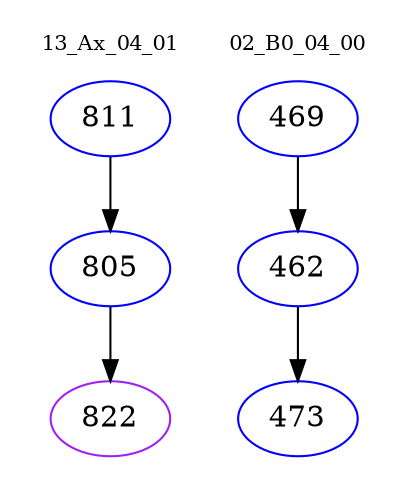 digraph{
subgraph cluster_0 {
color = white
label = "13_Ax_04_01";
fontsize=10;
T0_811 [label="811", color="blue"]
T0_811 -> T0_805 [color="black"]
T0_805 [label="805", color="blue"]
T0_805 -> T0_822 [color="black"]
T0_822 [label="822", color="purple"]
}
subgraph cluster_1 {
color = white
label = "02_B0_04_00";
fontsize=10;
T1_469 [label="469", color="blue"]
T1_469 -> T1_462 [color="black"]
T1_462 [label="462", color="blue"]
T1_462 -> T1_473 [color="black"]
T1_473 [label="473", color="blue"]
}
}
